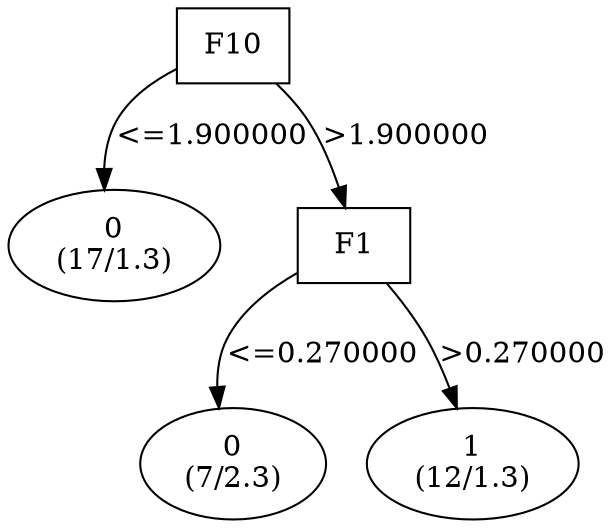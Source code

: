 digraph YaDT {
n0 [ shape=box, label="F10\n"]
n0 -> n1 [label="<=1.900000"]
n1 [ shape=ellipse, label="0\n(17/1.3)"]
n0 -> n2 [label=">1.900000"]
n2 [ shape=box, label="F1\n"]
n2 -> n3 [label="<=0.270000"]
n3 [ shape=ellipse, label="0\n(7/2.3)"]
n2 -> n4 [label=">0.270000"]
n4 [ shape=ellipse, label="1\n(12/1.3)"]
}
